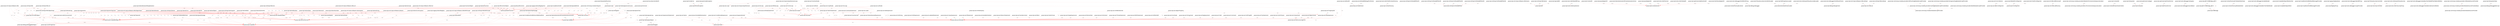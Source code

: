 digraph BasicSubtypeGraph { 
node [shape=plaintext, fontname=Skia, fontsize=20];
edge [fontname=Skia, fontsize = 10];
218[ label="javascript.regexp.NativeRegExp"];
217[ label="javascript.NativeString"];
216[ label="javascript.EcmaError"];
215[ label="javascript.BoundFunction"];
214[ label="javascript.ast.InfixExpression"];
213[ label="javascript.ast.PropertyGet"];
212[ label="javascript.ast.AstRoot"];
211[ label="javascript.xml.XMLObject"];
210[ label="javascript.ast.WhileLoop"];
209[ label="javascript.regexp.NativeRegExpCtor"];
208[ label="javascript.ast.AstRoot$1"];
207[ label="javascript.ast.BreakStatement"];
206[ label="javascript.SecurityController$1"];
205[ label="javascript.ast.ArrayComprehension"];
204[ label="javascript.ContextFactory"];
203[ label="javascript.Synchronizer"];
202[ label="javascript.ast.ParenthesizedExpression"];
201[ label="javascript.xmlimpl.XMLWithScope"];
200[ label="javascript.ast.Loop"];
199[ label="javascript.xmlimpl.XmlNode$Filter$1"];
198[ label="javascript.xml.impl.xmlbeans.XMLCtor"];
197[ label="javascript.FunctionObject"];
196[ label="javascript.xml.impl.xmlbeans.XMLName"];
195[ label="javascript.JavaAdapter$2"];
194[ label="javascript.PolicySecurityController$Loader"];
193[ label="javascript.ast.NewExpression"];
192[ label="javascript.ast.XmlString"];
191[ label="javascript.ast.XmlExpression"];
190[ label="javascript.ast.LabeledStatement"];
189[ label="javascript.ast.ArrayLiteral"];
188[ label="javascript.xml.impl.xmlbeans.XML"];
187[ label="javascript.debug.DebugFrame"];
186[ label="javascript.xml.impl.xmlbeans.XMLLibImpl"];
185[ label="javascript.xml.impl.xmlbeans.XMLObjectImpl"];
184[ label="javascript.commonjs.module.ModuleScriptProvider"];
183[ label="javascript.ErrorReporter"];
182[ label="javascript.Function"];
181[ label="javascript.xmlimpl.XmlNode$Filter$5"];
180[ label="javascript.tools.shell.Runner"];
179[ label="javascript.xml.XMLLib$Factory"];
178[ label="javascript.ast.UnaryExpression"];
177[ label="javascript.tools.debugger.Dim$StackFrame"];
176[ label="javascript.NativeContinuation"];
175[ label="javascript.DefiningClassLoader"];
174[ label="javascript.ast.FunctionCall"];
173[ label="javascript.ScriptRuntime$NoSuchMethodShim"];
172[ label="javascript.BaseFunction"];
171[ label="javascript.commonjs.module.provider.DefaultUrlConnectionExpiryCalculator"];
170[ label="javascript.Context$ClassShutterSetter"];
169[ label="javascript.NativeFunction"];
168[ label="javascript.tools.shell.JavaPolicySecurity$Loader"];
167[ label="javascript.Evaluator"];
166[ label="javascript.NodeTransformer"];
165[ label="javascript.ast.ErrorCollector"];
164[ label="javascript.tools.debugger.GuiCallback"];
163[ label="javascript.jdk15.VMBridge_jdk15"];
162[ label="javascript.xmlimpl.XML"];
161[ label="javascript.ConstProperties"];
160[ label="javascript.ast.ExpressionStatement"];
159[ label="javascript.jdk13.VMBridge_jdk13"];
158[ label="javascript.ast.Name"];
157[ label="javascript.ast.IfStatement"];
156[ label="javascript.commonjs.module.provider.SoftCachingModuleScriptProvider"];
155[ label="javascript.xmlimpl.QName"];
154[ label="javascript.NativeError"];
153[ label="javascript.xmlimpl.XMLObjectImpl"];
152[ label="javascript.xmlimpl.XMLName"];
151[ label="javascript.ContextFactory$1GlobalSetterImpl"];
150[ label="javascript.tools.shell.Main$IProxy"];
149[ label="javascript.tools.debugger.VariableModel"];
148[ label="javascript.commonjs.module.provider.StrongCachingModuleScriptProvider"];
147[ label="javascript.ScriptableObject$GetterSlot"];
146[ label="javascript.xmlimpl.XmlNode$Filter$4"];
145[ label="javascript.NativeGenerator$CloseGeneratorAction$1"];
144[ label="javascript.ContextAction"];
143[ label="javascript.Script"];
142[ label="javascript.ast.XmlDotQuery"];
141[ label="javascript.NativeJSON"];
140[ label="javascript.NativeIterator$StopIteration"];
139[ label="javascript.ScriptRuntime$MessageProvider"];
138[ label="javascript.ast.Scope"];
137[ label="javascript.JavaScriptException"];
136[ label="javascript.tools.debugger.treetable.TreeTableModel"];
135[ label="javascript.tools.debugger.Dim$DimIProxy"];
134[ label="javascript.NativeIterator"];
133[ label="javascript.regexp.RegExpImpl"];
132[ label="javascript.Delegator"];
131[ label="javascript.xmlimpl.Namespace"];
130[ label="javascript.commonjs.module.provider.UrlConnectionExpiryCalculator"];
129[ label="javascript.ScriptRuntime$1"];
128[ label="javascript.ast.VariableInitializer"];
127[ label="javascript.ast.ForInLoop"];
126[ label="javascript.tools.shell.Environment"];
125[ label="javascript.IdFunctionObject"];
124[ label="javascript.tools.shell.Global$1"];
123[ label="javascript.optimizer.OptRuntime$1"];
122[ label="javascript.NativeJavaObject"];
121[ label="javascript.InterpretedFunction"];
120[ label="javascript.xmlimpl.XMLLibImpl"];
119[ label="javascript.ast.FunctionNode"];
118[ label="javascript.NativeJavaPackage"];
117[ label="javascript.ast.ReturnStatement"];
116[ label="javascript.tools.shell.QuitAction"];
115[ label="javascript.NativeJavaTopPackage"];
114[ label="javascript.Interpreter"];
113[ label="javascript.tools.debugger.ScopeProvider"];
112[ label="javascript.TopLevel"];
111[ label="javascript.PolicySecurityController"];
110[ label="javascript.ast.NumberLiteral"];
109[ label="javascript.ast.Block"];
108[ label="javascript.tools.debugger.treetable.AbstractCellEditor"];
107[ label="javascript.FieldAndMethods"];
106[ label="javascript.InterfaceAdapter$1"];
105[ label="javascript.Wrapper"];
104[ label="javascript.ast.SwitchCase"];
103[ label="javascript.ast.VariableDeclaration"];
102[ label="javascript.Context$1"];
101[ label="javascript.DefaultErrorReporter"];
100[ label="javascript.tools.debugger.treetable.JTreeTable$TreeTableCellEditor"];
99[ label="javascript.ast.XmlMemberGet"];
98[ label="javascript.ast.EmptyExpression"];
97[ label="javascript.ContextFactory$Listener"];
96[ label="javascript.NativeMath"];
95[ label="javascript.ast.ElementGet"];
94[ label="javascript.ast.XmlLiteral"];
93[ label="javascript.Scriptable"];
92[ label="javascript.debug.Debugger"];
91[ label="javascript.ast.ThrowStatement"];
90[ label="javascript.xmlimpl.XmlNode$Filter$3"];
89[ label="javascript.ast.WithStatement"];
88[ label="javascript.tools.ToolErrorReporter"];
87[ label="javascript.NativeGenerator"];
86[ label="javascript.tools.shell.ShellContextFactory"];
85[ label="javascript.ast.SwitchStatement"];
84[ label="javascript.JavaAdapter"];
83[ label="javascript.commonjs.module.provider.ModuleSourceProvider"];
82[ label="javascript.ast.ContinueStatement"];
81[ label="javascript.NativeJavaMethod"];
80[ label="javascript.VMBridge"];
79[ label="javascript.tools.debugger.Main$IProxy"];
78[ label="javascript.NativeBoolean"];
77[ label="javascript.ast.XmlElemRef"];
76[ label="javascript.GeneratedClassLoader"];
75[ label="javascript.ast.ObjectProperty"];
74[ label="javascript.Arguments"];
73[ label="javascript.ast.ScriptNode"];
72[ label="javascript.IdFunctionCall"];
71[ label="javascript.xml.XMLLib"];
70[ label="javascript.ast.DestructuringForm"];
69[ label="javascript.ast.ErrorNode"];
68[ label="javascript.ast.IdeErrorReporter"];
67[ label="javascript.ScriptableObject$Slot"];
66[ label="javascript.ast.StringLiteral"];
65[ label="javascript.ast.RegExpLiteral"];
64[ label="javascript.ast.Yield"];
63[ label="javascript.NativeDate"];
62[ label="javascript.NativeCall"];
61[ label="javascript.ast.ObjectLiteral"];
60[ label="javascript.ScriptRuntime$DefaultMessageProvider"];
59[ label="javascript.Callable"];
58[ label="javascript.SpecialRef"];
57[ label="javascript.commonjs.module.Require"];
56[ label="javascript.xmlimpl.XmlNode$Filter"];
55[ label="javascript.commonjs.module.provider.UrlModuleSourceProvider"];
54[ label="javascript.tools.shell.JavaPolicySecurity"];
53[ label="javascript.NativeJavaArray"];
52[ label="javascript.RhinoException"];
51[ label="javascript.commonjs.module.provider.CachingModuleScriptProviderBase"];
50[ label="javascript.ast.AstNode"];
49[ label="javascript.ImporterTopLevel"];
48[ label="javascript.NativeNumber"];
47[ label="javascript.JavaAdapter$1"];
46[ label="javascript.ast.ForLoop"];
45[ label="javascript.ast.Label"];
44[ label="javascript.xml.impl.xmlbeans.XMLList"];
43[ label="javascript.Context$2"];
42[ label="javascript.optimizer.Codegen"];
41[ label="javascript.commonjs.module.provider.ModuleSourceProviderBase"];
40[ label="javascript.xmlimpl.XmlNode$Filter$2"];
39[ label="javascript.SecurityController"];
38[ label="javascript.tools.debugger.SwingGui"];
37[ label="javascript.InterpreterData"];
36[ label="javascript.ast.ConditionalExpression"];
35[ label="javascript.ast.Jump"];
34[ label="javascript.NativeArray"];
33[ label="javascript.NativeObject"];
32[ label="javascript.NativeScript"];
31[ label="javascript.ast.AstNode$DebugPrintVisitor"];
30[ label="javascript.ast.LetNode"];
29[ label="javascript.optimizer.OptTransformer"];
28[ label="javascript.Node"];
27[ label="javascript.IdScriptableObject"];
26[ label="javascript.NativeJavaClass"];
25[ label="javascript.commonjs.module.provider.MultiModuleScriptProvider"];
24[ label="javascript.ast.Comment"];
23[ label="javascript.xml.impl.xmlbeans.QName"];
22[ label="javascript.debug.DebuggableScript"];
21[ label="javascript.xml.XMLLib$Factory$1"];
20[ label="javascript.ast.ArrayComprehensionLoop"];
19[ label="javascript.ast.XmlPropRef"];
18[ label="javascript.NativeGlobal"];
17[ label="javascript.ast.TryStatement"];
16[ label="javascript.ast.DoLoop"];
15[ label="javascript.Ref"];
14[ label="javascript.debug.DebuggableObject"];
13[ label="javascript.ast.CatchClause"];
12[ label="javascript.xml.impl.xmlbeans.XMLWithScope"];
11[ label="javascript.NativeGenerator$CloseGeneratorAction"];
10[ label="javascript.xmlimpl.XMLCtor"];
9[ label="javascript.tools.shell.SecurityProxy"];
8[ label="javascript.RegExpProxy"];
7[ label="javascript.ContextFactory$GlobalSetter"];
6[ label="javascript.xmlimpl.XMLList"];
5[ label="javascript.ast.NodeVisitor"];
4[ label="javascript.ast.KeywordLiteral"];
3[ label="javascript.NativeJavaConstructor"];
2[ label="javascript.NativeWith"];
1[ label="javascript.xml.impl.xmlbeans.Namespace"];
0[ label="javascript.ScriptableObject"];
127->138[color="red",  arrowhead="odot", style="dotted", label = "S,C,O"];
127->35[color="red",  arrowhead="odot", style="dotted", label = "S,C,O"];
127->50[color="red",  arrowhead="odot", style="dotted", label = "S,C,O"];
211->0[color="red",  arrowhead="odot", style="dotted", label = "S,C,O"];
111->39[color="red",  arrowhead="odot", style="dotted", label = "S,C,O"];
30->138[color="red",  arrowhead="odot", style="dotted", label = "S,C,O"];
30->35[color="red",  arrowhead="odot", style="dotted", label = "S,C,O"];
30->50[color="red",  arrowhead="odot", style="dotted", label = "S,C,O"];
208->5[color="red",  arrowhead="odot", style="dotted", label = "P,S,C,O"];
145->59[color="red",  arrowhead="odot", style="dotted", label = "P,S,C,O"];
20->127[color="red",  arrowhead="odot", style="dotted", label = "S,C,O"];
20->200[color="red",  arrowhead="odot", style="dotted", label = "S,C,O"];
20->138[color="red",  arrowhead="odot", style="dotted", label = "S,C,O"];
20->35[color="red",  arrowhead="odot", style="dotted", label = "S,C,O"];
20->50[color="red",  arrowhead="odot", style="dotted", label = "S,C,O"];
84->72[color="red",  arrowhead="odot", style="dotted", label = "P,S,C,O"];
119->73[color="red",  arrowhead="odot", style="dotted", label = "S,C,O"];
119->138[color="red",  arrowhead="odot", style="dotted", label = "S,C,O"];
119->35[color="red",  arrowhead="odot", style="dotted", label = "S,C,O"];
119->50[color="red",  arrowhead="odot", style="dotted", label = "S,C,O"];
209->172[color="red",  arrowhead="odot", style="dotted", label = "S,C,O"];
209->27[color="red",  arrowhead="odot", style="dotted", label = "S,C,O"];
209->182[color="red",  arrowhead="odot", style="dotted", label = "S,C,O"];
209->59[color="red",  arrowhead="odot", style="dotted", label = "S,C,O"];
110->50[color="red",  arrowhead="odot", style="dotted", label = "S,C,O"];
137->52[color="red",  arrowhead="odot", style="dotted", label = "S,C,O"];
152->15[color="red",  arrowhead="odot", style="dotted", label = "S,C,O"];
13->50[color="red",  arrowhead="odot", style="dotted", label = "S,C,O"];
138->35[color="red",  arrowhead="odot", style="dotted", label = "S,C,O"];
138->50[color="red",  arrowhead="odot", style="dotted", label = "S,C,O"];
186->71[color="red",  arrowhead="odot", style="dotted", label = "S,C,O"];
27->0[color="red",  arrowhead="odot", style="dotted", label = "S,C,O"];
27->72[color="red",  arrowhead="odot", style="dotted", label = "P,S,C,O"];
27->93[color="red",  arrowhead="odot", style="dotted", label = "S,C,O"];
81->172[color="red",  arrowhead="odot", style="dotted", label = "S,C,O"];
81->182[color="red",  arrowhead="odot", style="dotted", label = "S,C,O"];
81->59[color="red",  arrowhead="odot", style="dotted", label = "S,C,O"];
150->116[color="red",  arrowhead="odot", style="dotted", label = "P,S,C,O"];
150->144[color="red",  arrowhead="odot", style="dotted", label = "P,S,C,O"];
194->76[color="red",  arrowhead="odot", style="dotted", label = "P,S,C,O"];
42->167[color="red",  arrowhead="odot", style="dotted", label = "P,S,C,O"];
95->50[color="red",  arrowhead="odot", style="dotted", label = "S,C,O"];
10->172[color="red",  arrowhead="odot", style="dotted", label = "S,C,O"];
10->27[color="red",  arrowhead="odot", style="dotted", label = "S,C,O"];
10->0[color="red",  arrowhead="odot", style="dotted", label = "S,C,O"];
10->72[color="red",  arrowhead="odot", style="dotted", label = "S,C,O"];
10->93[color="red",  arrowhead="odot", style="dotted", label = "S,C,O"];
188->185[color="red",  arrowhead="odot", style="dotted", label = "S,C,O"];
188->211[color="red",  arrowhead="odot", style="dotted", label = "S,C,O"];
188->0[color="red",  arrowhead="odot", style="dotted", label = "S,C,O"];
188->93[color="red",  arrowhead="odot", style="dotted", label = "S,C,O"];
117->50[color="red",  arrowhead="odot", style="dotted", label = "S,C,O"];
160->50[color="red",  arrowhead="odot", style="dotted", label = "S,C,O"];
160->28[color="red",  arrowhead="odot", style="dotted", label = "S,C,O"];
29->166[color="red",  arrowhead="odot", style="dotted", label = "S,C,O"];
34->27[color="red",  arrowhead="odot", style="dotted", label = "S,C,O"];
34->0[color="red",  arrowhead="odot", style="dotted", label = "S,C,O"];
34->72[color="red",  arrowhead="odot", style="dotted", label = "S,C,O"];
34->14[color="red",  arrowhead="odot", style="dotted", label = "S,C,O"];
34->93[color="red",  arrowhead="odot", style="dotted", label = "S,C,O"];
31->5[color="red",  arrowhead="odot", style="dotted", label = "P,S,C,O"];
158->50[color="red",  arrowhead="odot", style="dotted", label = "S,C,O"];
158->28[color="red",  arrowhead="odot", style="dotted", label = "S,C,O"];
88->183[color="red",  arrowhead="odot", style="dotted", label = "P,S,C,O"];
107->0[color="red",  arrowhead="odot", style="dotted", label = "S,C,O"];
107->93[color="red",  arrowhead="odot", style="dotted", label = "S,C,O"];
33->27[color="red",  arrowhead="odot", style="dotted", label = "S,C,O"];
33->0[color="red",  arrowhead="odot", style="dotted", label = "S,C,O"];
33->72[color="red",  arrowhead="odot", style="dotted", label = "S,C,O"];
33->93[color="red",  arrowhead="odot", style="dotted", label = "S,C,O"];
129->172[color="red",  arrowhead="odot", style="dotted", label = "S,C,O"];
129->182[color="red",  arrowhead="odot", style="dotted", label = "S,C,O"];
129->59[color="red",  arrowhead="odot", style="dotted", label = "S,C,O"];
142->214[color="red",  arrowhead="odot", style="dotted", label = "S,C,O"];
142->50[color="red",  arrowhead="odot", style="dotted", label = "S,C,O"];
147->67[color="red",  arrowhead="odot", style="dotted", label = "S,C,O"];
172->27[color="red",  arrowhead="odot", style="dotted", label = "S,C,O"];
172->0[color="red",  arrowhead="odot", style="dotted", label = "S,C,O"];
172->182[color="red",  arrowhead="odot", style="dotted", label = "P,S,C,O"];
172->72[color="red",  arrowhead="odot", style="dotted", label = "S,C,O"];
172->59[color="red",  arrowhead="odot", style="dotted", label = "S,C,O"];
172->93[color="red",  arrowhead="odot", style="dotted", label = "S,C,O"];
36->50[color="red",  arrowhead="odot", style="dotted", label = "S,C,O"];
36->28[color="red",  arrowhead="odot", style="dotted", label = "S,C,O"];
181->56[color="red",  arrowhead="odot", style="dotted", label = "S,C,O"];
169->172[color="red",  arrowhead="odot", style="dotted", label = "S,C,O"];
199->56[color="red",  arrowhead="odot", style="dotted", label = "S,C,O"];
40->56[color="red",  arrowhead="odot", style="dotted", label = "S,C,O"];
90->56[color="red",  arrowhead="odot", style="dotted", label = "S,C,O"];
49->112[color="red",  arrowhead="odot", style="dotted", label = "S,C,O"];
49->27[color="red",  arrowhead="odot", style="dotted", label = "S,C,O"];
49->0[color="red",  arrowhead="odot", style="dotted", label = "S,C,O"];
49->72[color="red",  arrowhead="odot", style="dotted", label = "S,C,O"];
49->93[color="red",  arrowhead="odot", style="dotted", label = "S,C,O"];
146->56[color="red",  arrowhead="odot", style="dotted", label = "S,C,O"];
54->9[color="red",  arrowhead="odot", style="dotted", label = "S,C,O"];
54->39[color="red",  arrowhead="odot", style="dotted", label = "S,C,O"];
120->71[color="red",  arrowhead="odot", style="dotted", label = "S,C,O"];
206->143[color="red",  arrowhead="odot", style="dotted", label = "P,S,C,O"];
198->172[color="red",  arrowhead="odot", style="dotted", label = "S,C,O"];
198->27[color="red",  arrowhead="odot", style="dotted", label = "S,C,O"];
198->72[color="red",  arrowhead="odot", style="dotted", label = "S,C,O"];
66->50[color="red",  arrowhead="odot", style="dotted", label = "S,C,O"];
125->172[color="red",  arrowhead="odot", style="dotted", label = "S,C,O"];
125->0[color="red",  arrowhead="odot", style="dotted", label = "S,C,O"];
125->182[color="red",  arrowhead="odot", style="dotted", label = "S,C,O"];
125->59[color="red",  arrowhead="odot", style="dotted", label = "S,C,O"];
125->93[color="red",  arrowhead="odot", style="dotted", label = "S,C,O"];
58->15[color="red",  arrowhead="odot", style="dotted", label = "S,C,O"];
61->50[color="red",  arrowhead="odot", style="dotted", label = "S,C,O"];
61->70[color="red",  arrowhead="odot", style="dotted", label = "P,S,C,O"];
193->174[color="red",  arrowhead="odot", style="dotted", label = "S,C,O"];
193->50[color="red",  arrowhead="odot", style="dotted", label = "S,C,O"];
154->27[color="red",  arrowhead="odot", style="dotted", label = "S,C,O"];
154->0[color="red",  arrowhead="odot", style="dotted", label = "S,C,O"];
154->72[color="red",  arrowhead="odot", style="dotted", label = "S,C,O"];
154->93[color="red",  arrowhead="odot", style="dotted", label = "S,C,O"];
132->182[color="red",  arrowhead="odot", style="dotted", label = "P,S,C,O"];
132->59[color="red",  arrowhead="odot", style="dotted", label = "S,C,O"];
132->93[color="red",  arrowhead="odot", style="dotted", label = "S,C,O"];
45->35[color="red",  arrowhead="odot", style="dotted", label = "S,C,O"];
45->50[color="red",  arrowhead="odot", style="dotted", label = "S,C,O"];
3->172[color="red",  arrowhead="odot", style="dotted", label = "S,C,O"];
3->182[color="red",  arrowhead="odot", style="dotted", label = "S,C,O"];
3->59[color="red",  arrowhead="odot", style="dotted", label = "S,C,O"];
96->27[color="red",  arrowhead="odot", style="dotted", label = "S,C,O"];
96->0[color="red",  arrowhead="odot", style="dotted", label = "S,C,O"];
96->72[color="red",  arrowhead="odot", style="dotted", label = "S,C,O"];
96->93[color="red",  arrowhead="odot", style="dotted", label = "S,C,O"];
63->27[color="red",  arrowhead="odot", style="dotted", label = "S,C,O"];
63->0[color="red",  arrowhead="odot", style="dotted", label = "S,C,O"];
63->72[color="red",  arrowhead="odot", style="dotted", label = "S,C,O"];
63->93[color="red",  arrowhead="odot", style="dotted", label = "S,C,O"];
44->185[color="red",  arrowhead="odot", style="dotted", label = "S,C,O"];
44->211[color="red",  arrowhead="odot", style="dotted", label = "S,C,O"];
44->0[color="red",  arrowhead="odot", style="dotted", label = "S,C,O"];
44->182[color="red",  arrowhead="odot", style="dotted", label = "P,S,C,O"];
44->59[color="red",  arrowhead="odot", style="dotted", label = "S,C,O"];
44->93[color="red",  arrowhead="odot", style="dotted", label = "S,C,O"];
216->52[color="red",  arrowhead="odot", style="dotted", label = "S,C,O"];
50->28[color="red",  arrowhead="odot", style="dotted", label = "S,C,O"];
149->136[color="red",  arrowhead="odot", style="dotted", label = "P,S,C,O"];
148->51[color="red",  arrowhead="odot", style="dotted", label = "S,C,O"];
218->27[color="red",  arrowhead="odot", style="dotted", label = "S,C,O"];
218->0[color="red",  arrowhead="odot", style="dotted", label = "S,C,O"];
218->182[color="red",  arrowhead="odot", style="dotted", label = "P,S,C,O"];
218->72[color="red",  arrowhead="odot", style="dotted", label = "S,C,O"];
218->59[color="red",  arrowhead="odot", style="dotted", label = "S,C,O"];
218->93[color="red",  arrowhead="odot", style="dotted", label = "S,C,O"];
82->35[color="red",  arrowhead="odot", style="dotted", label = "S,C,O"];
82->50[color="red",  arrowhead="odot", style="dotted", label = "S,C,O"];
65->50[color="red",  arrowhead="odot", style="dotted", label = "S,C,O"];
51->184[color="red",  arrowhead="odot", style="dotted", label = "P,S,C,O"];
53->122[color="red",  arrowhead="odot", style="dotted", label = "S,C,O"];
53->105[color="red",  arrowhead="odot", style="dotted", label = "S,C,O"];
53->93[color="red",  arrowhead="odot", style="dotted", label = "S,C,O"];
189->50[color="red",  arrowhead="odot", style="dotted", label = "S,C,O"];
189->70[color="red",  arrowhead="odot", style="dotted", label = "P,S,C,O"];
21->179[color="red",  arrowhead="odot", style="dotted", label = "S,C,O"];
118->0[color="red",  arrowhead="odot", style="dotted", label = "S,C,O"];
118->93[color="red",  arrowhead="odot", style="dotted", label = "S,C,O"];
122->105[color="red",  arrowhead="odot", style="dotted", label = "P,S,C,O"];
122->93[color="red",  arrowhead="odot", style="dotted", label = "P,S,C,O"];
55->41[color="red",  arrowhead="odot", style="dotted", label = "S,C,O"];
135->92[color="red",  arrowhead="odot", style="dotted", label = "P,S,C,O"];
135->97[color="red",  arrowhead="odot", style="dotted", label = "P,S,C,O"];
135->144[color="red",  arrowhead="odot", style="dotted", label = "P,S,C,O"];
26->122[color="red",  arrowhead="odot", style="dotted", label = "S,C,O"];
26->182[color="red",  arrowhead="odot", style="dotted", label = "P,S,C,O"];
26->59[color="red",  arrowhead="odot", style="dotted", label = "S,C,O"];
26->93[color="red",  arrowhead="odot", style="dotted", label = "S,C,O"];
163->159[color="red",  arrowhead="odot", style="dotted", label = "S,C,O"];
163->80[color="red",  arrowhead="odot", style="dotted", label = "S,C,O"];
11->144[color="red",  arrowhead="odot", style="dotted", label = "P,S,C,O"];
203->132[color="red",  arrowhead="odot", style="dotted", label = "S,C,O"];
203->182[color="red",  arrowhead="odot", style="dotted", label = "S,C,O"];
203->59[color="red",  arrowhead="odot", style="dotted", label = "S,C,O"];
126->0[color="red",  arrowhead="odot", style="dotted", label = "S,C,O"];
126->14[color="red",  arrowhead="odot", style="dotted", label = "S,C,O"];
126->93[color="red",  arrowhead="odot", style="dotted", label = "S,C,O"];
48->27[color="red",  arrowhead="odot", style="dotted", label = "S,C,O"];
48->0[color="red",  arrowhead="odot", style="dotted", label = "S,C,O"];
48->72[color="red",  arrowhead="odot", style="dotted", label = "S,C,O"];
48->93[color="red",  arrowhead="odot", style="dotted", label = "S,C,O"];
114->167[color="red",  arrowhead="odot", style="dotted", label = "P,S,C,O"];
17->50[color="red",  arrowhead="odot", style="dotted", label = "S,C,O"];
202->50[color="red",  arrowhead="odot", style="dotted", label = "S,C,O"];
171->130[color="red",  arrowhead="odot", style="dotted", label = "P,S,C,O"];
60->139[color="red",  arrowhead="odot", style="dotted", label = "P,S,C,O"];
37->22[color="red",  arrowhead="odot", style="dotted", label = "P,S,C,O"];
174->50[color="red",  arrowhead="odot", style="dotted", label = "S,C,O"];
19->50[color="red",  arrowhead="odot", style="dotted", label = "S,C,O"];
121->169[color="red",  arrowhead="odot", style="dotted", label = "S,C,O"];
121->172[color="red",  arrowhead="odot", style="dotted", label = "S,C,O"];
121->143[color="red",  arrowhead="odot", style="dotted", label = "P,S,C,O"];
121->182[color="red",  arrowhead="odot", style="dotted", label = "S,C,O"];
121->59[color="red",  arrowhead="odot", style="dotted", label = "S,C,O"];
94->50[color="red",  arrowhead="odot", style="dotted", label = "S,C,O"];
87->27[color="red",  arrowhead="odot", style="dotted", label = "S,C,O"];
87->0[color="red",  arrowhead="odot", style="dotted", label = "S,C,O"];
87->72[color="red",  arrowhead="odot", style="dotted", label = "S,C,O"];
87->93[color="red",  arrowhead="odot", style="dotted", label = "S,C,O"];
101->183[color="red",  arrowhead="odot", style="dotted", label = "P,S,C,O"];
106->144[color="red",  arrowhead="odot", style="dotted", label = "P,S,C,O"];
1->27[color="red",  arrowhead="odot", style="dotted", label = "S,C,O"];
1->0[color="red",  arrowhead="odot", style="dotted", label = "S,C,O"];
1->72[color="red",  arrowhead="odot", style="dotted", label = "S,C,O"];
1->93[color="red",  arrowhead="odot", style="dotted", label = "S,C,O"];
85->35[color="red",  arrowhead="odot", style="dotted", label = "S,C,O"];
85->50[color="red",  arrowhead="odot", style="dotted", label = "S,C,O"];
23->27[color="red",  arrowhead="odot", style="dotted", label = "S,C,O"];
23->0[color="red",  arrowhead="odot", style="dotted", label = "S,C,O"];
23->72[color="red",  arrowhead="odot", style="dotted", label = "S,C,O"];
23->93[color="red",  arrowhead="odot", style="dotted", label = "S,C,O"];
98->50[color="red",  arrowhead="odot", style="dotted", label = "S,C,O"];
176->27[color="red",  arrowhead="odot", style="dotted", label = "S,C,O"];
176->0[color="red",  arrowhead="odot", style="dotted", label = "S,C,O"];
176->182[color="red",  arrowhead="odot", style="dotted", label = "P,S,C,O"];
176->72[color="red",  arrowhead="odot", style="dotted", label = "S,C,O"];
176->59[color="red",  arrowhead="odot", style="dotted", label = "S,C,O"];
176->93[color="red",  arrowhead="odot", style="dotted", label = "S,C,O"];
69->50[color="red",  arrowhead="odot", style="dotted", label = "S,C,O"];
128->50[color="red",  arrowhead="odot", style="dotted", label = "S,C,O"];
185->211[color="red",  arrowhead="odot", style="dotted", label = "S,C,O"];
185->27[color="red",  arrowhead="odot", style="dotted", label = "S,C,O"];
185->0[color="red",  arrowhead="odot", style="dotted", label = "S,C,O"];
185->72[color="red",  arrowhead="odot", style="dotted", label = "S,C,O"];
185->93[color="red",  arrowhead="odot", style="dotted", label = "S,C,O"];
210->138[color="red",  arrowhead="odot", style="dotted", label = "S,C,O"];
210->35[color="red",  arrowhead="odot", style="dotted", label = "S,C,O"];
210->50[color="red",  arrowhead="odot", style="dotted", label = "S,C,O"];
213->214[color="red",  arrowhead="odot", style="dotted", label = "S,C,O"];
213->50[color="red",  arrowhead="odot", style="dotted", label = "S,C,O"];
191->50[color="red",  arrowhead="odot", style="dotted", label = "S,C,O"];
99->214[color="red",  arrowhead="odot", style="dotted", label = "S,C,O"];
99->50[color="red",  arrowhead="odot", style="dotted", label = "S,C,O"];
75->214[color="red",  arrowhead="odot", style="dotted", label = "S,C,O"];
75->50[color="red",  arrowhead="odot", style="dotted", label = "S,C,O"];
215->172[color="red",  arrowhead="odot", style="dotted", label = "S,C,O"];
215->0[color="red",  arrowhead="odot", style="dotted", label = "S,C,O"];
215->182[color="red",  arrowhead="odot", style="dotted", label = "S,C,O"];
215->59[color="red",  arrowhead="odot", style="dotted", label = "S,C,O"];
215->93[color="red",  arrowhead="odot", style="dotted", label = "S,C,O"];
79->113[color="red",  arrowhead="odot", style="dotted", label = "P,S,C,O"];
64->50[color="red",  arrowhead="odot", style="dotted", label = "S,C,O"];
91->50[color="red",  arrowhead="odot", style="dotted", label = "S,C,O"];
214->50[color="red",  arrowhead="odot", style="dotted", label = "S,C,O"];
214->28[color="red",  arrowhead="odot", style="dotted", label = "S,C,O"];
190->50[color="red",  arrowhead="odot", style="dotted", label = "S,C,O"];
6->153[color="red",  arrowhead="odot", style="dotted", label = "S,C,O"];
6->211[color="red",  arrowhead="odot", style="dotted", label = "S,C,O"];
6->0[color="red",  arrowhead="odot", style="dotted", label = "S,C,O"];
6->182[color="red",  arrowhead="odot", style="dotted", label = "P,S,C,O"];
6->59[color="red",  arrowhead="odot", style="dotted", label = "S,C,O"];
6->93[color="red",  arrowhead="odot", style="dotted", label = "S,C,O"];
41->83[color="red",  arrowhead="odot", style="dotted", label = "P,S,C,O"];
177->187[color="red",  arrowhead="odot", style="dotted", label = "P,S,C,O"];
62->27[color="red",  arrowhead="odot", style="dotted", label = "S,C,O"];
62->0[color="red",  arrowhead="odot", style="dotted", label = "S,C,O"];
62->72[color="red",  arrowhead="odot", style="dotted", label = "S,C,O"];
62->93[color="red",  arrowhead="odot", style="dotted", label = "S,C,O"];
196->15[color="red",  arrowhead="odot", style="dotted", label = "S,C,O"];
180->144[color="red",  arrowhead="odot", style="dotted", label = "P,S,C,O"];
201->2[color="red",  arrowhead="odot", style="dotted", label = "S,C,O"];
47->144[color="red",  arrowhead="odot", style="dotted", label = "P,S,C,O"];
195->144[color="red",  arrowhead="odot", style="dotted", label = "P,S,C,O"];
133->8[color="red",  arrowhead="odot", style="dotted", label = "P,S,C,O"];
178->50[color="red",  arrowhead="odot", style="dotted", label = "S,C,O"];
18->72[color="red",  arrowhead="odot", style="dotted", label = "P,S,C,O"];
175->76[color="red",  arrowhead="odot", style="dotted", label = "P,S,C,O"];
4->50[color="red",  arrowhead="odot", style="dotted", label = "S,C,O"];
4->28[color="red",  arrowhead="odot", style="dotted", label = "S,C,O"];
78->27[color="red",  arrowhead="odot", style="dotted", label = "S,C,O"];
78->0[color="red",  arrowhead="odot", style="dotted", label = "S,C,O"];
78->72[color="red",  arrowhead="odot", style="dotted", label = "S,C,O"];
78->93[color="red",  arrowhead="odot", style="dotted", label = "S,C,O"];
153->211[color="red",  arrowhead="odot", style="dotted", label = "S,C,O"];
153->27[color="red",  arrowhead="odot", style="dotted", label = "S,C,O"];
153->0[color="red",  arrowhead="odot", style="dotted", label = "S,C,O"];
153->72[color="red",  arrowhead="odot", style="dotted", label = "S,C,O"];
153->93[color="red",  arrowhead="odot", style="dotted", label = "S,C,O"];
192->50[color="red",  arrowhead="odot", style="dotted", label = "S,C,O"];
16->138[color="red",  arrowhead="odot", style="dotted", label = "S,C,O"];
16->35[color="red",  arrowhead="odot", style="dotted", label = "S,C,O"];
16->50[color="red",  arrowhead="odot", style="dotted", label = "S,C,O"];
162->153[color="red",  arrowhead="odot", style="dotted", label = "S,C,O"];
162->211[color="red",  arrowhead="odot", style="dotted", label = "S,C,O"];
162->0[color="red",  arrowhead="odot", style="dotted", label = "S,C,O"];
162->93[color="red",  arrowhead="odot", style="dotted", label = "S,C,O"];
140->33[color="red",  arrowhead="odot", style="dotted", label = "S,C,O"];
140->0[color="red",  arrowhead="odot", style="dotted", label = "S,C,O"];
140->93[color="red",  arrowhead="odot", style="dotted", label = "S,C,O"];
25->184[color="red",  arrowhead="odot", style="dotted", label = "P,S,C,O"];
157->50[color="red",  arrowhead="odot", style="dotted", label = "S,C,O"];
43->170[color="red",  arrowhead="odot", style="dotted", label = "P,S,C,O"];
35->50[color="red",  arrowhead="odot", style="dotted", label = "S,C,O"];
38->164[color="red",  arrowhead="odot", style="dotted", label = "P,S,C,O"];
103->50[color="red",  arrowhead="odot", style="dotted", label = "S,C,O"];
103->28[color="red",  arrowhead="odot", style="dotted", label = "S,C,O"];
102->144[color="red",  arrowhead="odot", style="dotted", label = "P,S,C,O"];
159->80[color="red",  arrowhead="odot", style="dotted", label = "S,C,O"];
109->50[color="red",  arrowhead="odot", style="dotted", label = "S,C,O"];
134->27[color="red",  arrowhead="odot", style="dotted", label = "S,C,O"];
134->0[color="red",  arrowhead="odot", style="dotted", label = "S,C,O"];
134->72[color="red",  arrowhead="odot", style="dotted", label = "S,C,O"];
134->93[color="red",  arrowhead="odot", style="dotted", label = "S,C,O"];
89->50[color="red",  arrowhead="odot", style="dotted", label = "S,C,O"];
74->27[color="red",  arrowhead="odot", style="dotted", label = "S,C,O"];
74->0[color="red",  arrowhead="odot", style="dotted", label = "S,C,O"];
74->93[color="red",  arrowhead="odot", style="dotted", label = "S,C,O"];
124->144[color="red",  arrowhead="odot", style="dotted", label = "P,S,C,O"];
0->161[color="red",  arrowhead="odot", style="dotted", label = "P,S,C,O"];
0->14[color="red",  arrowhead="odot", style="dotted", label = "P,S,C,O"];
0->93[color="red",  arrowhead="odot", style="dotted", label = "P,S,C,O"];
212->138[color="red",  arrowhead="odot", style="dotted", label = "S,C,O"];
212->35[color="red",  arrowhead="odot", style="dotted", label = "S,C,O"];
212->50[color="red",  arrowhead="odot", style="dotted", label = "S,C,O"];
100->108[color="red",  arrowhead="odot", style="dotted", label = "S,C,O"];
46->138[color="red",  arrowhead="odot", style="dotted", label = "S,C,O"];
46->35[color="red",  arrowhead="odot", style="dotted", label = "S,C,O"];
46->50[color="red",  arrowhead="odot", style="dotted", label = "S,C,O"];
24->50[color="red",  arrowhead="odot", style="dotted", label = "S,C,O"];
104->50[color="red",  arrowhead="odot", style="dotted", label = "S,C,O"];
217->27[color="red",  arrowhead="odot", style="dotted", label = "S,C,O"];
217->0[color="red",  arrowhead="odot", style="dotted", label = "S,C,O"];
217->72[color="red",  arrowhead="odot", style="dotted", label = "S,C,O"];
217->93[color="red",  arrowhead="odot", style="dotted", label = "S,C,O"];
205->138[color="red",  arrowhead="odot", style="dotted", label = "S,C,O"];
205->35[color="red",  arrowhead="odot", style="dotted", label = "S,C,O"];
205->50[color="red",  arrowhead="odot", style="dotted", label = "S,C,O"];
86->204[color="red",  arrowhead="odot", style="dotted", label = "S,C,O"];
131->27[color="red",  arrowhead="odot", style="dotted", label = "S,C,O"];
131->0[color="red",  arrowhead="odot", style="dotted", label = "S,C,O"];
131->72[color="red",  arrowhead="odot", style="dotted", label = "S,C,O"];
131->93[color="red",  arrowhead="odot", style="dotted", label = "S,C,O"];
141->27[color="red",  arrowhead="odot", style="dotted", label = "S,C,O"];
141->0[color="red",  arrowhead="odot", style="dotted", label = "S,C,O"];
141->72[color="red",  arrowhead="odot", style="dotted", label = "S,C,O"];
141->93[color="red",  arrowhead="odot", style="dotted", label = "S,C,O"];
168->76[color="red",  arrowhead="odot", style="dotted", label = "P,S,C,O"];
112->0[color="red",  arrowhead="odot", style="dotted", label = "S,C,O"];
112->93[color="red",  arrowhead="odot", style="dotted", label = "S,C,O"];
12->2[color="red",  arrowhead="odot", style="dotted", label = "S,C,O"];
57->172[color="red",  arrowhead="odot", style="dotted", label = "S,C,O"];
57->182[color="red",  arrowhead="odot", style="dotted", label = "S,C,O"];
57->59[color="red",  arrowhead="odot", style="dotted", label = "S,C,O"];
2->72[color="red",  arrowhead="odot", style="dotted", label = "P,S,C,O"];
2->93[color="red",  arrowhead="odot", style="dotted", label = "P,S,C,O"];
182->59[color="red",  arrowhead="odot", style="dotted", label = "P,S,C,O"];
115->72[color="red",  arrowhead="odot", style="dotted", label = "P,S,C,O"];
115->182[color="red",  arrowhead="odot", style="dotted", label = "P,S,C,O"];
115->59[color="red",  arrowhead="odot", style="dotted", label = "S,C,O"];
77->50[color="red",  arrowhead="odot", style="dotted", label = "S,C,O"];
73->138[color="red",  arrowhead="odot", style="dotted", label = "S,C,O"];
73->35[color="red",  arrowhead="odot", style="dotted", label = "S,C,O"];
73->50[color="red",  arrowhead="odot", style="dotted", label = "S,C,O"];
197->172[color="red",  arrowhead="odot", style="dotted", label = "S,C,O"];
197->27[color="red",  arrowhead="odot", style="dotted", label = "S,C,O"];
197->0[color="red",  arrowhead="odot", style="dotted", label = "S,C,O"];
197->182[color="red",  arrowhead="odot", style="dotted", label = "S,C,O"];
197->59[color="red",  arrowhead="odot", style="dotted", label = "S,C,O"];
165->68[color="red",  arrowhead="odot", style="dotted", label = "P,S,C,O"];
165->183[color="red",  arrowhead="odot", style="dotted", label = "S,C,O"];
207->35[color="red",  arrowhead="odot", style="dotted", label = "S,C,O"];
207->50[color="red",  arrowhead="odot", style="dotted", label = "S,C,O"];
123->144[color="red",  arrowhead="odot", style="dotted", label = "P,S,C,O"];
151->7[color="red",  arrowhead="odot", style="dotted", label = "P,S,C,O"];
155->27[color="red",  arrowhead="odot", style="dotted", label = "S,C,O"];
155->0[color="red",  arrowhead="odot", style="dotted", label = "S,C,O"];
155->72[color="red",  arrowhead="odot", style="dotted", label = "S,C,O"];
155->93[color="red",  arrowhead="odot", style="dotted", label = "S,C,O"];
156->51[color="red",  arrowhead="odot", style="dotted", label = "S,C,O"];
156->184[color="red",  arrowhead="odot", style="dotted", label = "S,C,O"];
173->59[color="red",  arrowhead="odot", style="dotted", label = "P,S,C,O"];
32->172[color="red",  arrowhead="odot", style="dotted", label = "S,C,O"];
32->27[color="red",  arrowhead="odot", style="dotted", label = "S,C,O"];
32->0[color="red",  arrowhead="odot", style="dotted", label = "S,C,O"];
32->182[color="red",  arrowhead="odot", style="dotted", label = "S,C,O"];
32->72[color="red",  arrowhead="odot", style="dotted", label = "S,C,O"];
32->59[color="red",  arrowhead="odot", style="dotted", label = "S,C,O"];
32->93[color="red",  arrowhead="odot", style="dotted", label = "S,C,O"]
}